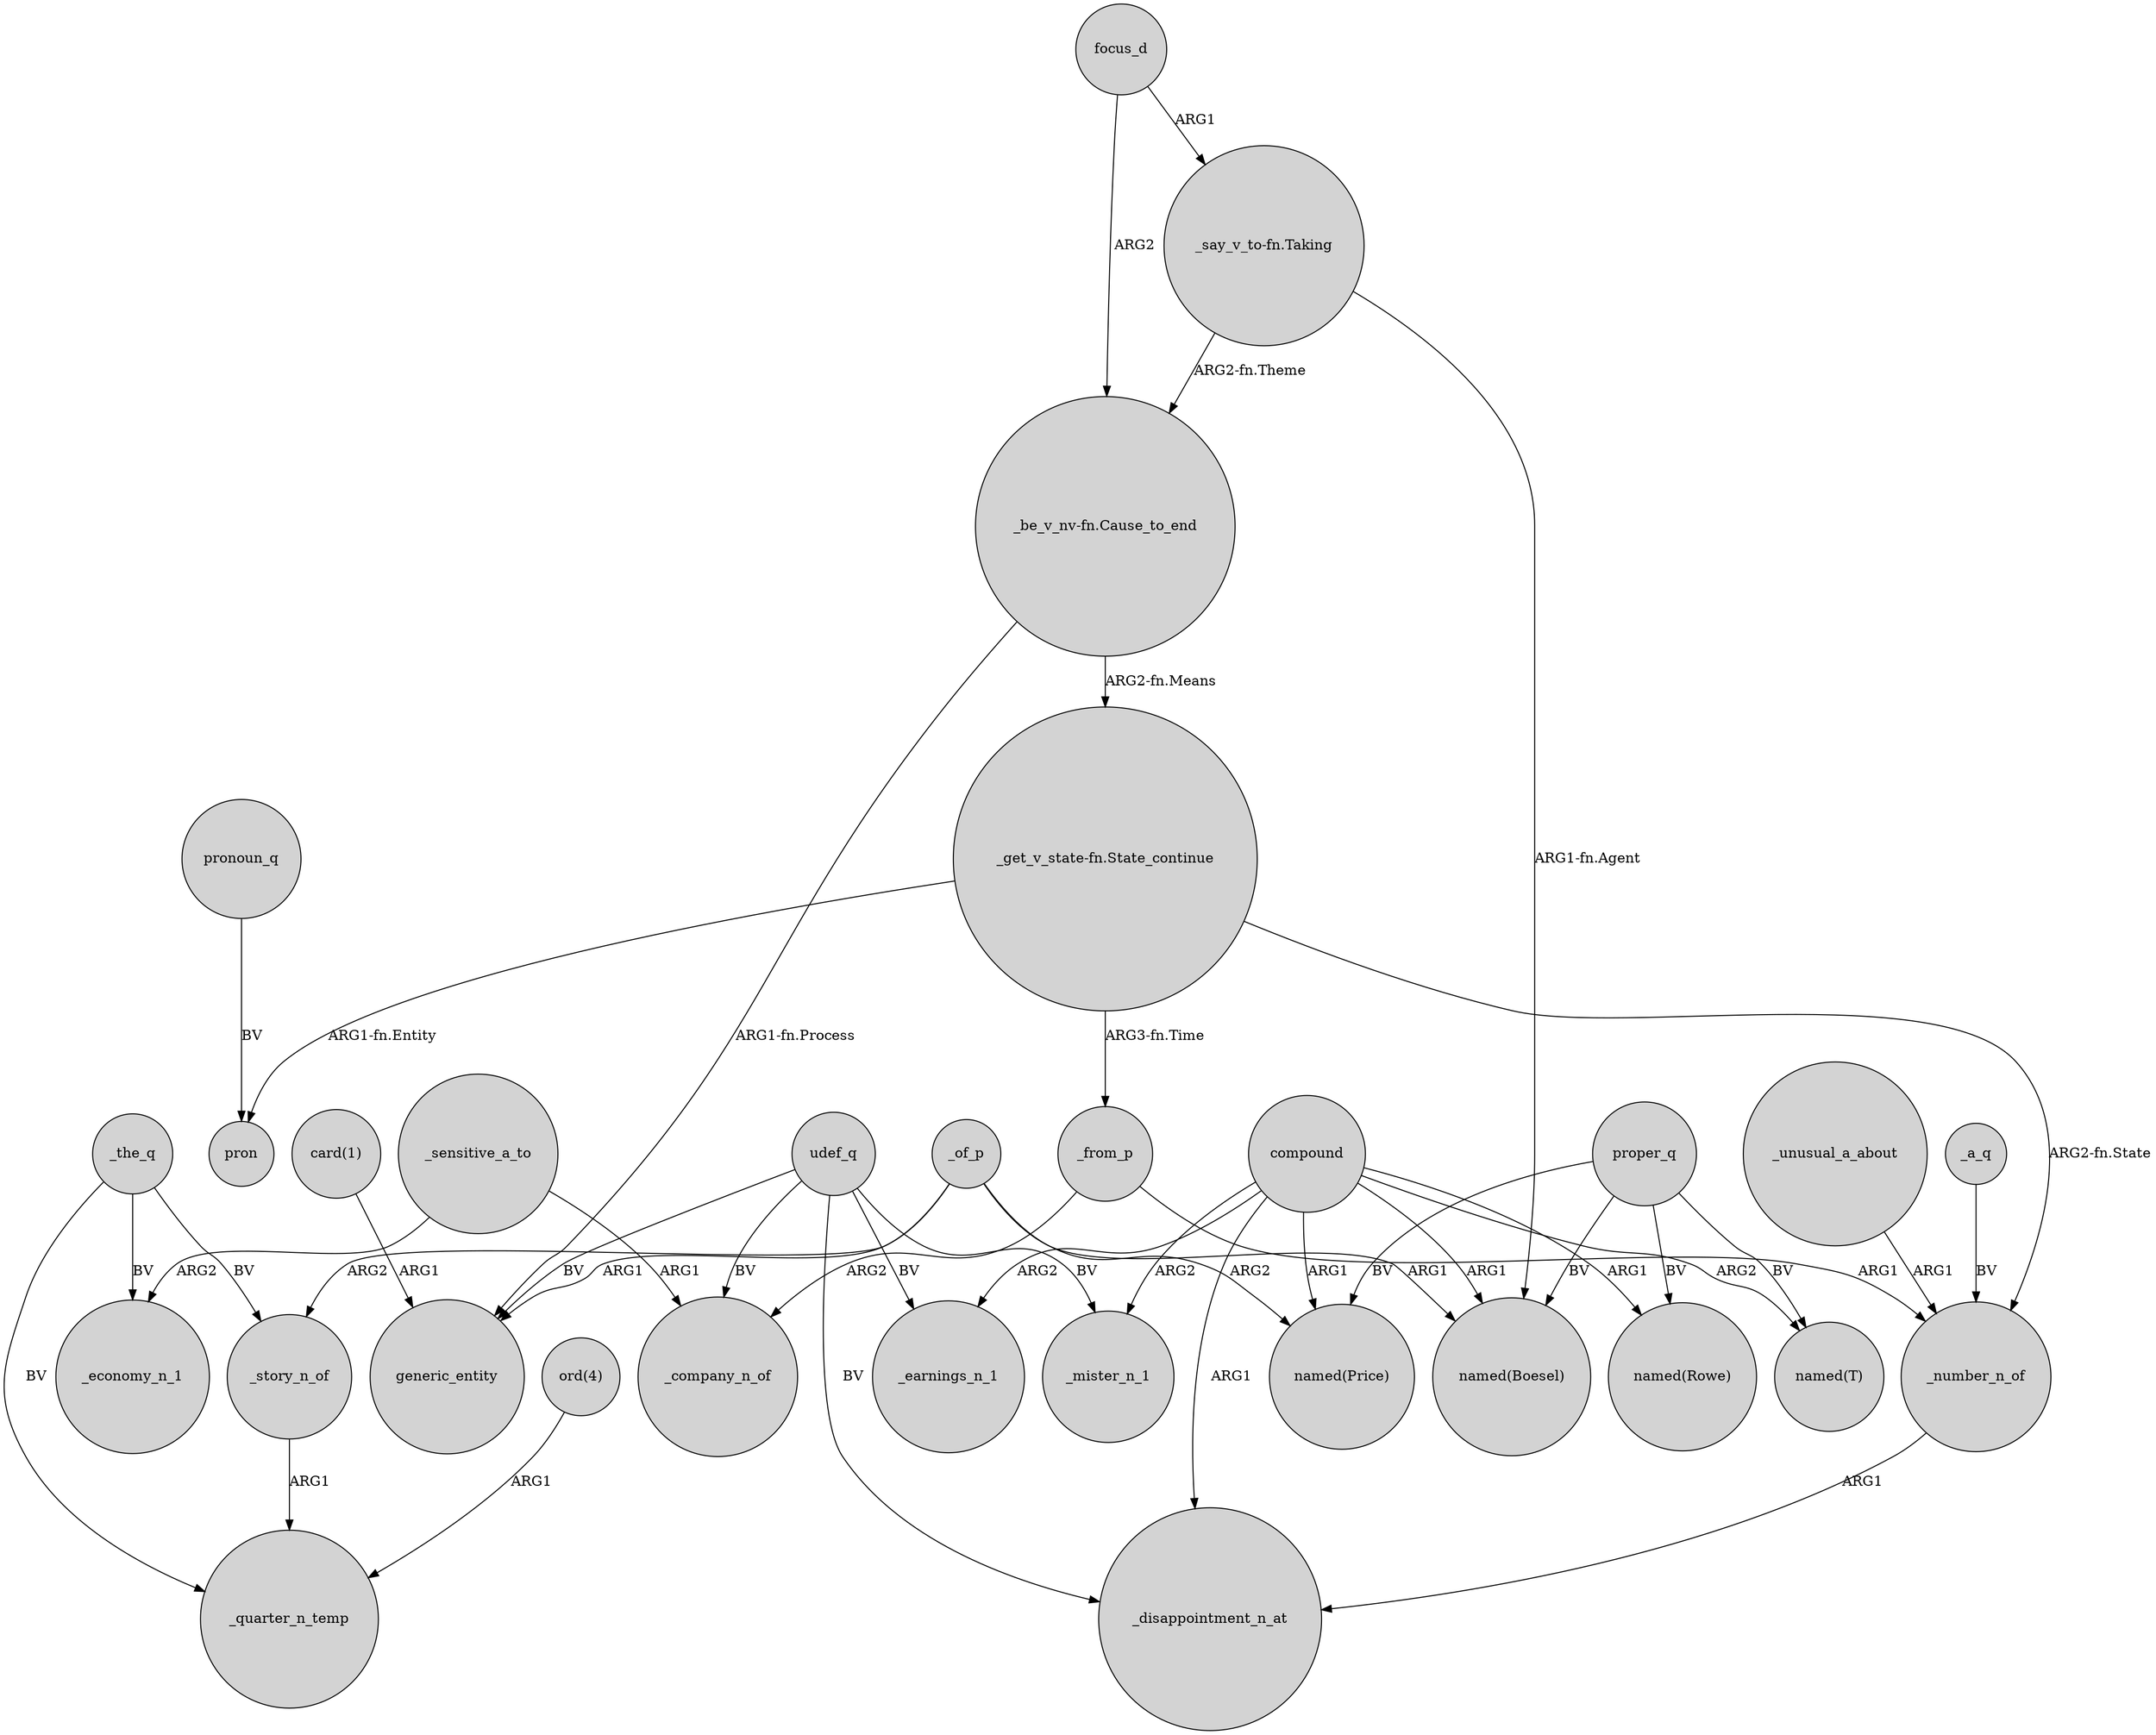 digraph {
	node [shape=circle style=filled]
	"_be_v_nv-fn.Cause_to_end" -> "_get_v_state-fn.State_continue" [label="ARG2-fn.Means"]
	"card(1)" -> generic_entity [label=ARG1]
	compound -> _mister_n_1 [label=ARG2]
	focus_d -> "_say_v_to-fn.Taking" [label=ARG1]
	_the_q -> _story_n_of [label=BV]
	focus_d -> "_be_v_nv-fn.Cause_to_end" [label=ARG2]
	proper_q -> "named(Rowe)" [label=BV]
	proper_q -> "named(Boesel)" [label=BV]
	compound -> "named(T)" [label=ARG2]
	"_get_v_state-fn.State_continue" -> pron [label="ARG1-fn.Entity"]
	_the_q -> _quarter_n_temp [label=BV]
	"_get_v_state-fn.State_continue" -> _from_p [label="ARG3-fn.Time"]
	_of_p -> generic_entity [label=ARG1]
	compound -> _disappointment_n_at [label=ARG1]
	_story_n_of -> _quarter_n_temp [label=ARG1]
	udef_q -> _mister_n_1 [label=BV]
	udef_q -> generic_entity [label=BV]
	udef_q -> _disappointment_n_at [label=BV]
	compound -> _earnings_n_1 [label=ARG2]
	pronoun_q -> pron [label=BV]
	compound -> "named(Rowe)" [label=ARG1]
	udef_q -> _earnings_n_1 [label=BV]
	udef_q -> _company_n_of [label=BV]
	_unusual_a_about -> _number_n_of [label=ARG1]
	_from_p -> _company_n_of [label=ARG2]
	"_say_v_to-fn.Taking" -> "_be_v_nv-fn.Cause_to_end" [label="ARG2-fn.Theme"]
	_of_p -> "named(Price)" [label=ARG2]
	_of_p -> _story_n_of [label=ARG2]
	"ord(4)" -> _quarter_n_temp [label=ARG1]
	proper_q -> "named(T)" [label=BV]
	"_get_v_state-fn.State_continue" -> _number_n_of [label="ARG2-fn.State"]
	_number_n_of -> _disappointment_n_at [label=ARG1]
	_from_p -> _number_n_of [label=ARG1]
	compound -> "named(Price)" [label=ARG1]
	_a_q -> _number_n_of [label=BV]
	_sensitive_a_to -> _economy_n_1 [label=ARG2]
	"_be_v_nv-fn.Cause_to_end" -> generic_entity [label="ARG1-fn.Process"]
	compound -> "named(Boesel)" [label=ARG1]
	_sensitive_a_to -> _company_n_of [label=ARG1]
	_of_p -> "named(Boesel)" [label=ARG1]
	"_say_v_to-fn.Taking" -> "named(Boesel)" [label="ARG1-fn.Agent"]
	proper_q -> "named(Price)" [label=BV]
	_the_q -> _economy_n_1 [label=BV]
}
